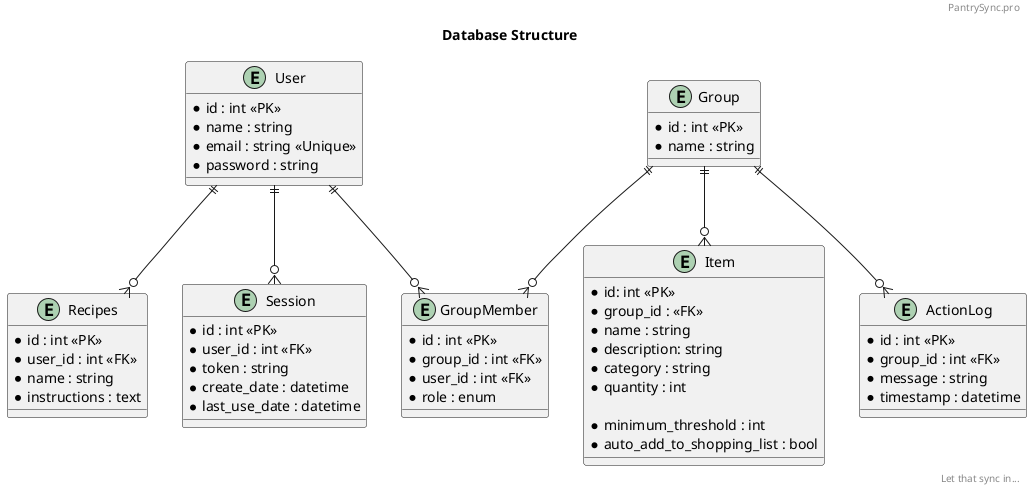 @startuml Pantry Manager Classes

header PantrySync.pro
right footer Let that sync in...
title Database Structure

    entity User {
        *id : int <<PK>>
        *name : string
        *email : string <<Unique>>
        *password : string
    }

    entity Group {
        *id : int <<PK>>
        *name : string
    }

    entity GroupMember {
        *id : int <<PK>>
        *group_id : int <<FK>>
        *user_id : int <<FK>>
        ' Role can be expanded to something dynamic rather than an enum
        *role : enum
    }

    entity Item {
        *id: int <<PK>>
        *group_id : <<FK>>
        *name : string
        *description: string
        *category : string
        ' What are stock_quantity, shop_quantity, and quantity?
        *quantity : int

        *minimum_threshold : int
        *auto_add_to_shopping_list : bool
    }

    entity Recipes {
        *id : int <<PK>>
        *user_id : int <<FK>>
        *name : string
        /' Including ingredients here for the purpose of identifying possible recipes for given ingredients would
           require a more advanced structure.
        '/
        *instructions : text
    }
    
    entity ActionLog {
        ' Is this an audit log?
        *id : int <<PK>>
        *group_id : int <<FK>>
        *message : string
        *timestamp : datetime
    }

    entity Session {
        *id : int <<PK>>
        *user_id : int <<FK>>
        *token : string
        *create_date : datetime
        *last_use_date : datetime
    }

    User  ||--o{ GroupMember
    User  ||--o{ Recipes
    User  ||--o{ Session
    Group ||--o{ ActionLog
    Group ||--o{ GroupMember
    Group ||--o{ Item

@enduml
